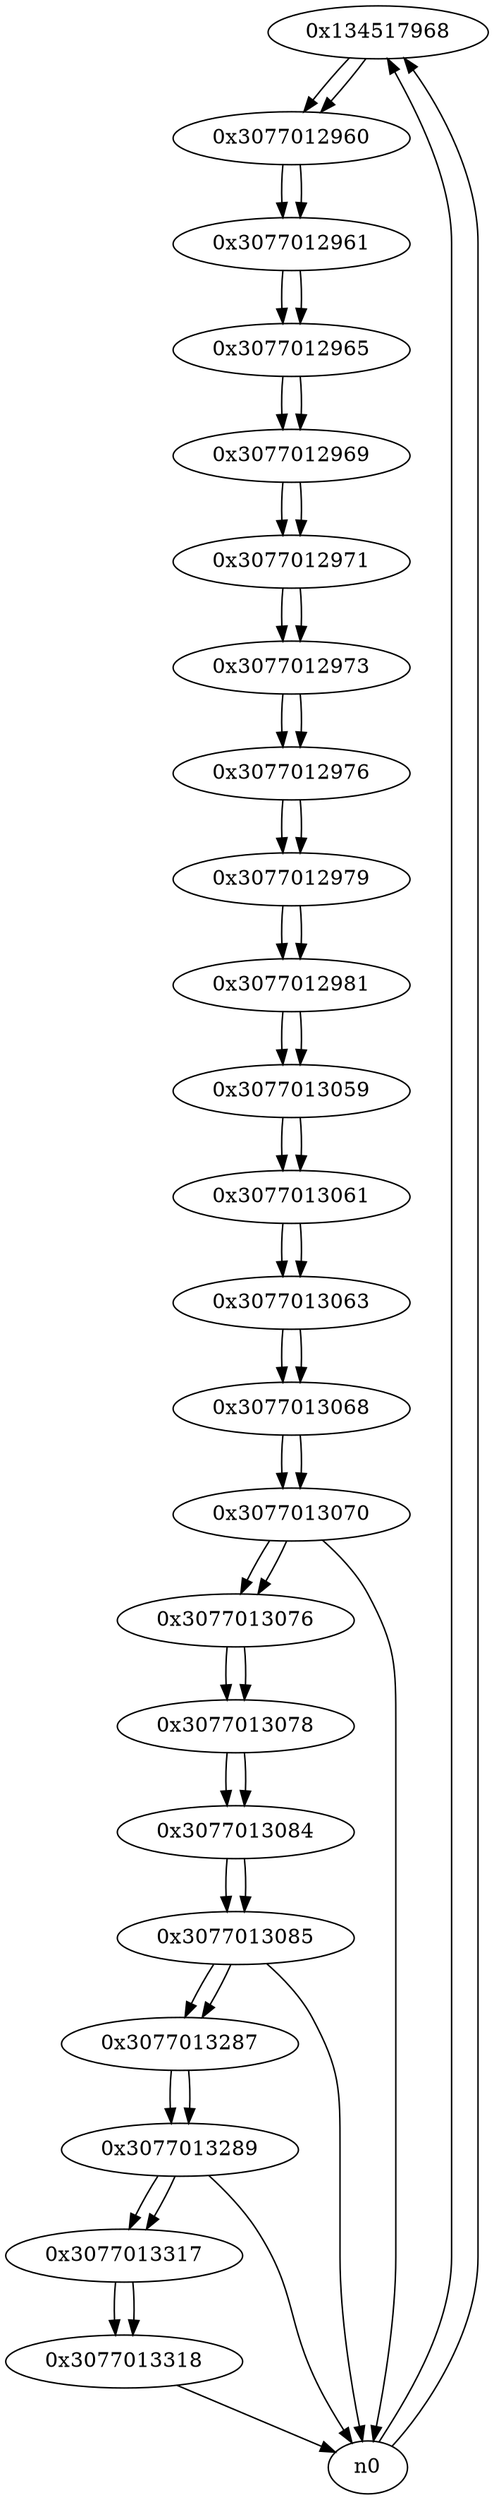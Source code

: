 digraph G{
/* nodes */
  n1 [label="0x134517968"]
  n2 [label="0x3077012960"]
  n3 [label="0x3077012961"]
  n4 [label="0x3077012965"]
  n5 [label="0x3077012969"]
  n6 [label="0x3077012971"]
  n7 [label="0x3077012973"]
  n8 [label="0x3077012976"]
  n9 [label="0x3077012979"]
  n10 [label="0x3077012981"]
  n11 [label="0x3077013059"]
  n12 [label="0x3077013061"]
  n13 [label="0x3077013063"]
  n14 [label="0x3077013068"]
  n15 [label="0x3077013070"]
  n16 [label="0x3077013076"]
  n17 [label="0x3077013078"]
  n18 [label="0x3077013084"]
  n19 [label="0x3077013085"]
  n20 [label="0x3077013287"]
  n21 [label="0x3077013289"]
  n22 [label="0x3077013317"]
  n23 [label="0x3077013318"]
/* edges */
n1 -> n2;
n0 -> n1;
n0 -> n1;
n2 -> n3;
n1 -> n2;
n3 -> n4;
n2 -> n3;
n4 -> n5;
n3 -> n4;
n5 -> n6;
n4 -> n5;
n6 -> n7;
n5 -> n6;
n7 -> n8;
n6 -> n7;
n8 -> n9;
n7 -> n8;
n9 -> n10;
n8 -> n9;
n10 -> n11;
n9 -> n10;
n11 -> n12;
n10 -> n11;
n12 -> n13;
n11 -> n12;
n13 -> n14;
n12 -> n13;
n14 -> n15;
n13 -> n14;
n15 -> n16;
n15 -> n0;
n14 -> n15;
n16 -> n17;
n15 -> n16;
n17 -> n18;
n16 -> n17;
n18 -> n19;
n17 -> n18;
n19 -> n20;
n19 -> n0;
n18 -> n19;
n20 -> n21;
n19 -> n20;
n21 -> n22;
n21 -> n0;
n20 -> n21;
n22 -> n23;
n21 -> n22;
n23 -> n0;
n22 -> n23;
}
